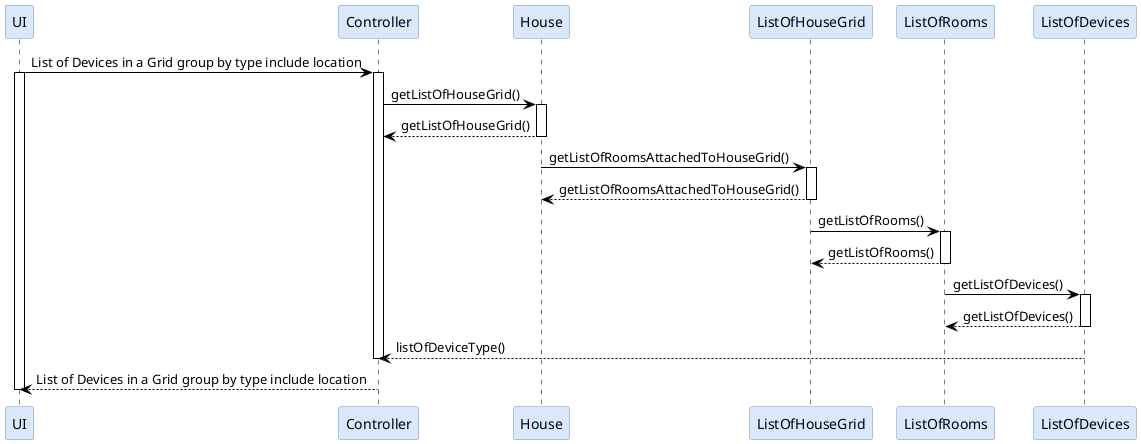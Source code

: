 @startuml

skinparam actor {
	BorderColor 6C8EBF
}

skinparam participant {
	BorderColor 6C8EBF
}

skinparam shadowing false

skinparam sequence {
	ArrowColor BLACK
	ActorBorderColor DeepSkyBlue
	LifeLineBorderColor BLACK
}

participant "UI" as UI #DAE8FC
participant "Controller" as CR #DAE8FC
participant "House" as H #DAE8FC
participant "ListOfHouseGrid" as LG #DAE8FC
participant "ListOfRooms" as LR #DAE8FC
participant "ListOfDevices" as LD #DAE8FC


UI -> CR: List of Devices in a Grid group by type include location
activate UI
activate CR
CR -> H: getListOfHouseGrid()

activate H
CR <-- H: getListOfHouseGrid()
deactivate H

H -> LG: getListOfRoomsAttachedToHouseGrid()

activate LG
H <-- LG: getListOfRoomsAttachedToHouseGrid()
deactivate LG

LG -> LR: getListOfRooms()
activate LR
LG <-- LR: getListOfRooms()
deactivate LR

LR -> LD: getListOfDevices()

activate LD
LR <-- LD: getListOfDevices()
deactivate LD

CR <-- LD: listOfDeviceType()
deactivate CR
UI <-- CR: List of Devices in a Grid group by type include location
deactivate UI

@enduml